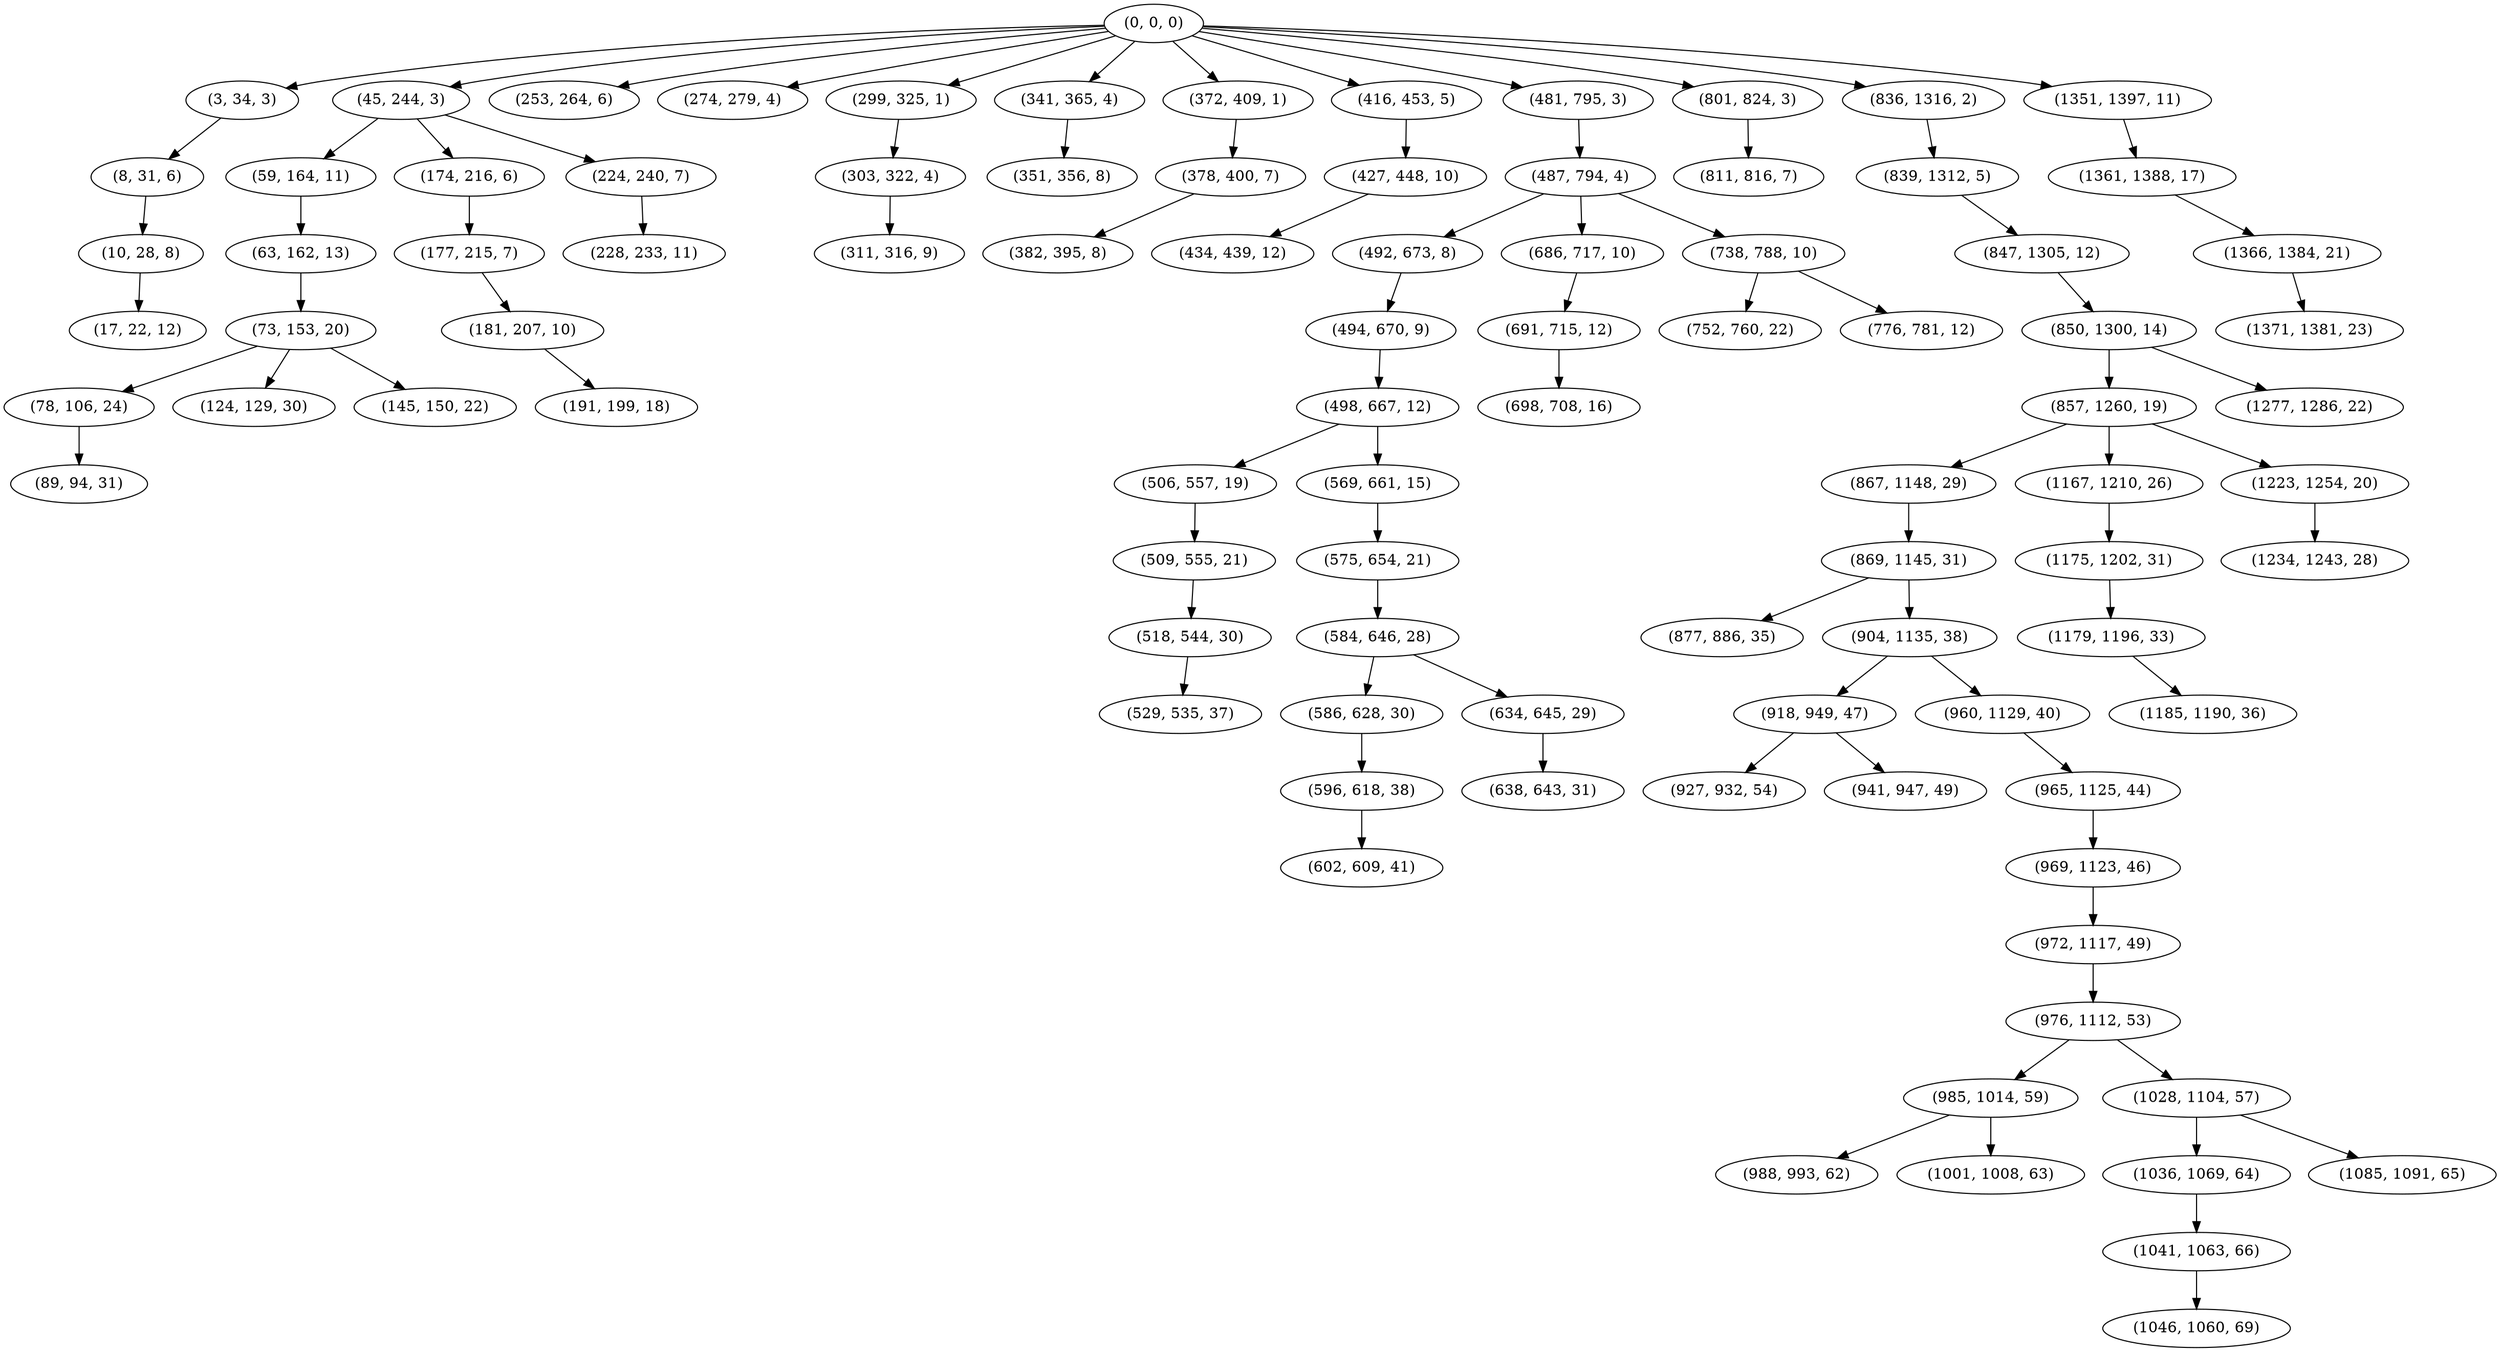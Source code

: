 digraph tree {
    "(0, 0, 0)";
    "(3, 34, 3)";
    "(8, 31, 6)";
    "(10, 28, 8)";
    "(17, 22, 12)";
    "(45, 244, 3)";
    "(59, 164, 11)";
    "(63, 162, 13)";
    "(73, 153, 20)";
    "(78, 106, 24)";
    "(89, 94, 31)";
    "(124, 129, 30)";
    "(145, 150, 22)";
    "(174, 216, 6)";
    "(177, 215, 7)";
    "(181, 207, 10)";
    "(191, 199, 18)";
    "(224, 240, 7)";
    "(228, 233, 11)";
    "(253, 264, 6)";
    "(274, 279, 4)";
    "(299, 325, 1)";
    "(303, 322, 4)";
    "(311, 316, 9)";
    "(341, 365, 4)";
    "(351, 356, 8)";
    "(372, 409, 1)";
    "(378, 400, 7)";
    "(382, 395, 8)";
    "(416, 453, 5)";
    "(427, 448, 10)";
    "(434, 439, 12)";
    "(481, 795, 3)";
    "(487, 794, 4)";
    "(492, 673, 8)";
    "(494, 670, 9)";
    "(498, 667, 12)";
    "(506, 557, 19)";
    "(509, 555, 21)";
    "(518, 544, 30)";
    "(529, 535, 37)";
    "(569, 661, 15)";
    "(575, 654, 21)";
    "(584, 646, 28)";
    "(586, 628, 30)";
    "(596, 618, 38)";
    "(602, 609, 41)";
    "(634, 645, 29)";
    "(638, 643, 31)";
    "(686, 717, 10)";
    "(691, 715, 12)";
    "(698, 708, 16)";
    "(738, 788, 10)";
    "(752, 760, 22)";
    "(776, 781, 12)";
    "(801, 824, 3)";
    "(811, 816, 7)";
    "(836, 1316, 2)";
    "(839, 1312, 5)";
    "(847, 1305, 12)";
    "(850, 1300, 14)";
    "(857, 1260, 19)";
    "(867, 1148, 29)";
    "(869, 1145, 31)";
    "(877, 886, 35)";
    "(904, 1135, 38)";
    "(918, 949, 47)";
    "(927, 932, 54)";
    "(941, 947, 49)";
    "(960, 1129, 40)";
    "(965, 1125, 44)";
    "(969, 1123, 46)";
    "(972, 1117, 49)";
    "(976, 1112, 53)";
    "(985, 1014, 59)";
    "(988, 993, 62)";
    "(1001, 1008, 63)";
    "(1028, 1104, 57)";
    "(1036, 1069, 64)";
    "(1041, 1063, 66)";
    "(1046, 1060, 69)";
    "(1085, 1091, 65)";
    "(1167, 1210, 26)";
    "(1175, 1202, 31)";
    "(1179, 1196, 33)";
    "(1185, 1190, 36)";
    "(1223, 1254, 20)";
    "(1234, 1243, 28)";
    "(1277, 1286, 22)";
    "(1351, 1397, 11)";
    "(1361, 1388, 17)";
    "(1366, 1384, 21)";
    "(1371, 1381, 23)";
    "(0, 0, 0)" -> "(3, 34, 3)";
    "(0, 0, 0)" -> "(45, 244, 3)";
    "(0, 0, 0)" -> "(253, 264, 6)";
    "(0, 0, 0)" -> "(274, 279, 4)";
    "(0, 0, 0)" -> "(299, 325, 1)";
    "(0, 0, 0)" -> "(341, 365, 4)";
    "(0, 0, 0)" -> "(372, 409, 1)";
    "(0, 0, 0)" -> "(416, 453, 5)";
    "(0, 0, 0)" -> "(481, 795, 3)";
    "(0, 0, 0)" -> "(801, 824, 3)";
    "(0, 0, 0)" -> "(836, 1316, 2)";
    "(0, 0, 0)" -> "(1351, 1397, 11)";
    "(3, 34, 3)" -> "(8, 31, 6)";
    "(8, 31, 6)" -> "(10, 28, 8)";
    "(10, 28, 8)" -> "(17, 22, 12)";
    "(45, 244, 3)" -> "(59, 164, 11)";
    "(45, 244, 3)" -> "(174, 216, 6)";
    "(45, 244, 3)" -> "(224, 240, 7)";
    "(59, 164, 11)" -> "(63, 162, 13)";
    "(63, 162, 13)" -> "(73, 153, 20)";
    "(73, 153, 20)" -> "(78, 106, 24)";
    "(73, 153, 20)" -> "(124, 129, 30)";
    "(73, 153, 20)" -> "(145, 150, 22)";
    "(78, 106, 24)" -> "(89, 94, 31)";
    "(174, 216, 6)" -> "(177, 215, 7)";
    "(177, 215, 7)" -> "(181, 207, 10)";
    "(181, 207, 10)" -> "(191, 199, 18)";
    "(224, 240, 7)" -> "(228, 233, 11)";
    "(299, 325, 1)" -> "(303, 322, 4)";
    "(303, 322, 4)" -> "(311, 316, 9)";
    "(341, 365, 4)" -> "(351, 356, 8)";
    "(372, 409, 1)" -> "(378, 400, 7)";
    "(378, 400, 7)" -> "(382, 395, 8)";
    "(416, 453, 5)" -> "(427, 448, 10)";
    "(427, 448, 10)" -> "(434, 439, 12)";
    "(481, 795, 3)" -> "(487, 794, 4)";
    "(487, 794, 4)" -> "(492, 673, 8)";
    "(487, 794, 4)" -> "(686, 717, 10)";
    "(487, 794, 4)" -> "(738, 788, 10)";
    "(492, 673, 8)" -> "(494, 670, 9)";
    "(494, 670, 9)" -> "(498, 667, 12)";
    "(498, 667, 12)" -> "(506, 557, 19)";
    "(498, 667, 12)" -> "(569, 661, 15)";
    "(506, 557, 19)" -> "(509, 555, 21)";
    "(509, 555, 21)" -> "(518, 544, 30)";
    "(518, 544, 30)" -> "(529, 535, 37)";
    "(569, 661, 15)" -> "(575, 654, 21)";
    "(575, 654, 21)" -> "(584, 646, 28)";
    "(584, 646, 28)" -> "(586, 628, 30)";
    "(584, 646, 28)" -> "(634, 645, 29)";
    "(586, 628, 30)" -> "(596, 618, 38)";
    "(596, 618, 38)" -> "(602, 609, 41)";
    "(634, 645, 29)" -> "(638, 643, 31)";
    "(686, 717, 10)" -> "(691, 715, 12)";
    "(691, 715, 12)" -> "(698, 708, 16)";
    "(738, 788, 10)" -> "(752, 760, 22)";
    "(738, 788, 10)" -> "(776, 781, 12)";
    "(801, 824, 3)" -> "(811, 816, 7)";
    "(836, 1316, 2)" -> "(839, 1312, 5)";
    "(839, 1312, 5)" -> "(847, 1305, 12)";
    "(847, 1305, 12)" -> "(850, 1300, 14)";
    "(850, 1300, 14)" -> "(857, 1260, 19)";
    "(850, 1300, 14)" -> "(1277, 1286, 22)";
    "(857, 1260, 19)" -> "(867, 1148, 29)";
    "(857, 1260, 19)" -> "(1167, 1210, 26)";
    "(857, 1260, 19)" -> "(1223, 1254, 20)";
    "(867, 1148, 29)" -> "(869, 1145, 31)";
    "(869, 1145, 31)" -> "(877, 886, 35)";
    "(869, 1145, 31)" -> "(904, 1135, 38)";
    "(904, 1135, 38)" -> "(918, 949, 47)";
    "(904, 1135, 38)" -> "(960, 1129, 40)";
    "(918, 949, 47)" -> "(927, 932, 54)";
    "(918, 949, 47)" -> "(941, 947, 49)";
    "(960, 1129, 40)" -> "(965, 1125, 44)";
    "(965, 1125, 44)" -> "(969, 1123, 46)";
    "(969, 1123, 46)" -> "(972, 1117, 49)";
    "(972, 1117, 49)" -> "(976, 1112, 53)";
    "(976, 1112, 53)" -> "(985, 1014, 59)";
    "(976, 1112, 53)" -> "(1028, 1104, 57)";
    "(985, 1014, 59)" -> "(988, 993, 62)";
    "(985, 1014, 59)" -> "(1001, 1008, 63)";
    "(1028, 1104, 57)" -> "(1036, 1069, 64)";
    "(1028, 1104, 57)" -> "(1085, 1091, 65)";
    "(1036, 1069, 64)" -> "(1041, 1063, 66)";
    "(1041, 1063, 66)" -> "(1046, 1060, 69)";
    "(1167, 1210, 26)" -> "(1175, 1202, 31)";
    "(1175, 1202, 31)" -> "(1179, 1196, 33)";
    "(1179, 1196, 33)" -> "(1185, 1190, 36)";
    "(1223, 1254, 20)" -> "(1234, 1243, 28)";
    "(1351, 1397, 11)" -> "(1361, 1388, 17)";
    "(1361, 1388, 17)" -> "(1366, 1384, 21)";
    "(1366, 1384, 21)" -> "(1371, 1381, 23)";
}

